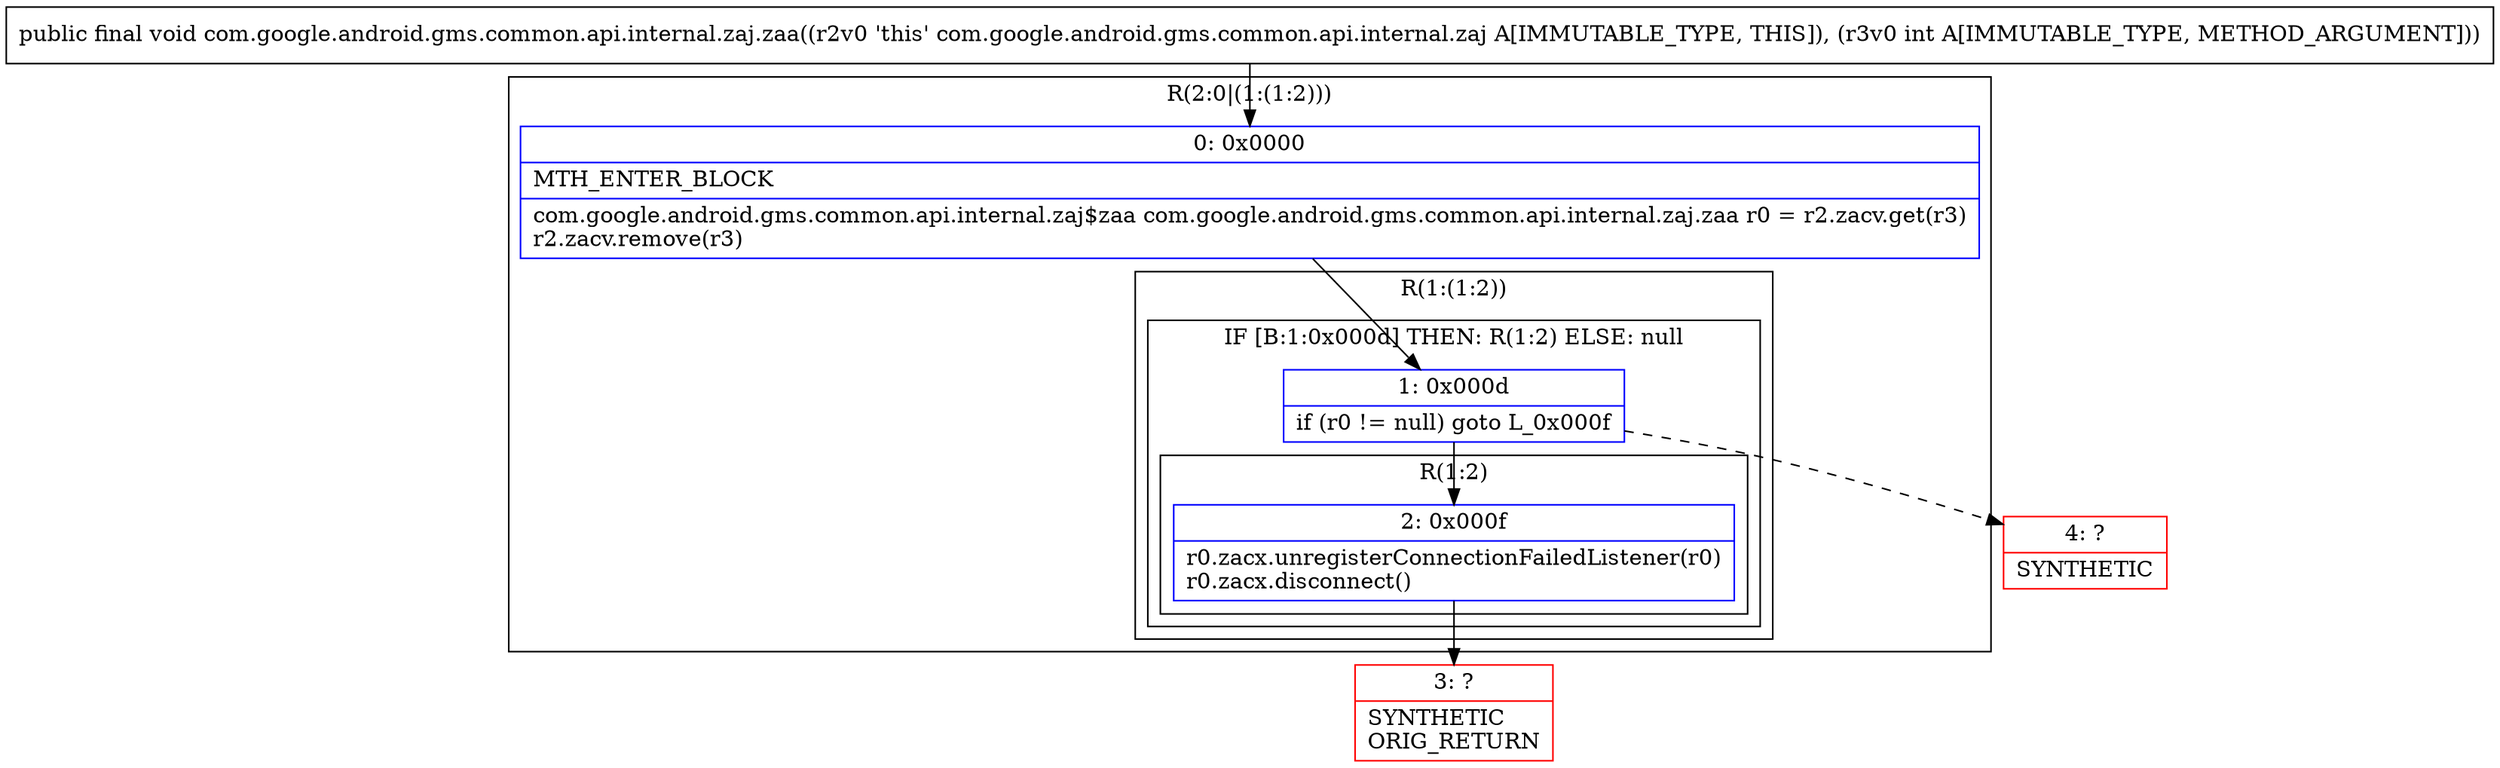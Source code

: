 digraph "CFG forcom.google.android.gms.common.api.internal.zaj.zaa(I)V" {
subgraph cluster_Region_1480607546 {
label = "R(2:0|(1:(1:2)))";
node [shape=record,color=blue];
Node_0 [shape=record,label="{0\:\ 0x0000|MTH_ENTER_BLOCK\l|com.google.android.gms.common.api.internal.zaj$zaa com.google.android.gms.common.api.internal.zaj.zaa r0 = r2.zacv.get(r3)\lr2.zacv.remove(r3)\l}"];
subgraph cluster_Region_817936190 {
label = "R(1:(1:2))";
node [shape=record,color=blue];
subgraph cluster_IfRegion_751203135 {
label = "IF [B:1:0x000d] THEN: R(1:2) ELSE: null";
node [shape=record,color=blue];
Node_1 [shape=record,label="{1\:\ 0x000d|if (r0 != null) goto L_0x000f\l}"];
subgraph cluster_Region_1572687413 {
label = "R(1:2)";
node [shape=record,color=blue];
Node_2 [shape=record,label="{2\:\ 0x000f|r0.zacx.unregisterConnectionFailedListener(r0)\lr0.zacx.disconnect()\l}"];
}
}
}
}
Node_3 [shape=record,color=red,label="{3\:\ ?|SYNTHETIC\lORIG_RETURN\l}"];
Node_4 [shape=record,color=red,label="{4\:\ ?|SYNTHETIC\l}"];
MethodNode[shape=record,label="{public final void com.google.android.gms.common.api.internal.zaj.zaa((r2v0 'this' com.google.android.gms.common.api.internal.zaj A[IMMUTABLE_TYPE, THIS]), (r3v0 int A[IMMUTABLE_TYPE, METHOD_ARGUMENT])) }"];
MethodNode -> Node_0;
Node_0 -> Node_1;
Node_1 -> Node_2;
Node_1 -> Node_4[style=dashed];
Node_2 -> Node_3;
}

